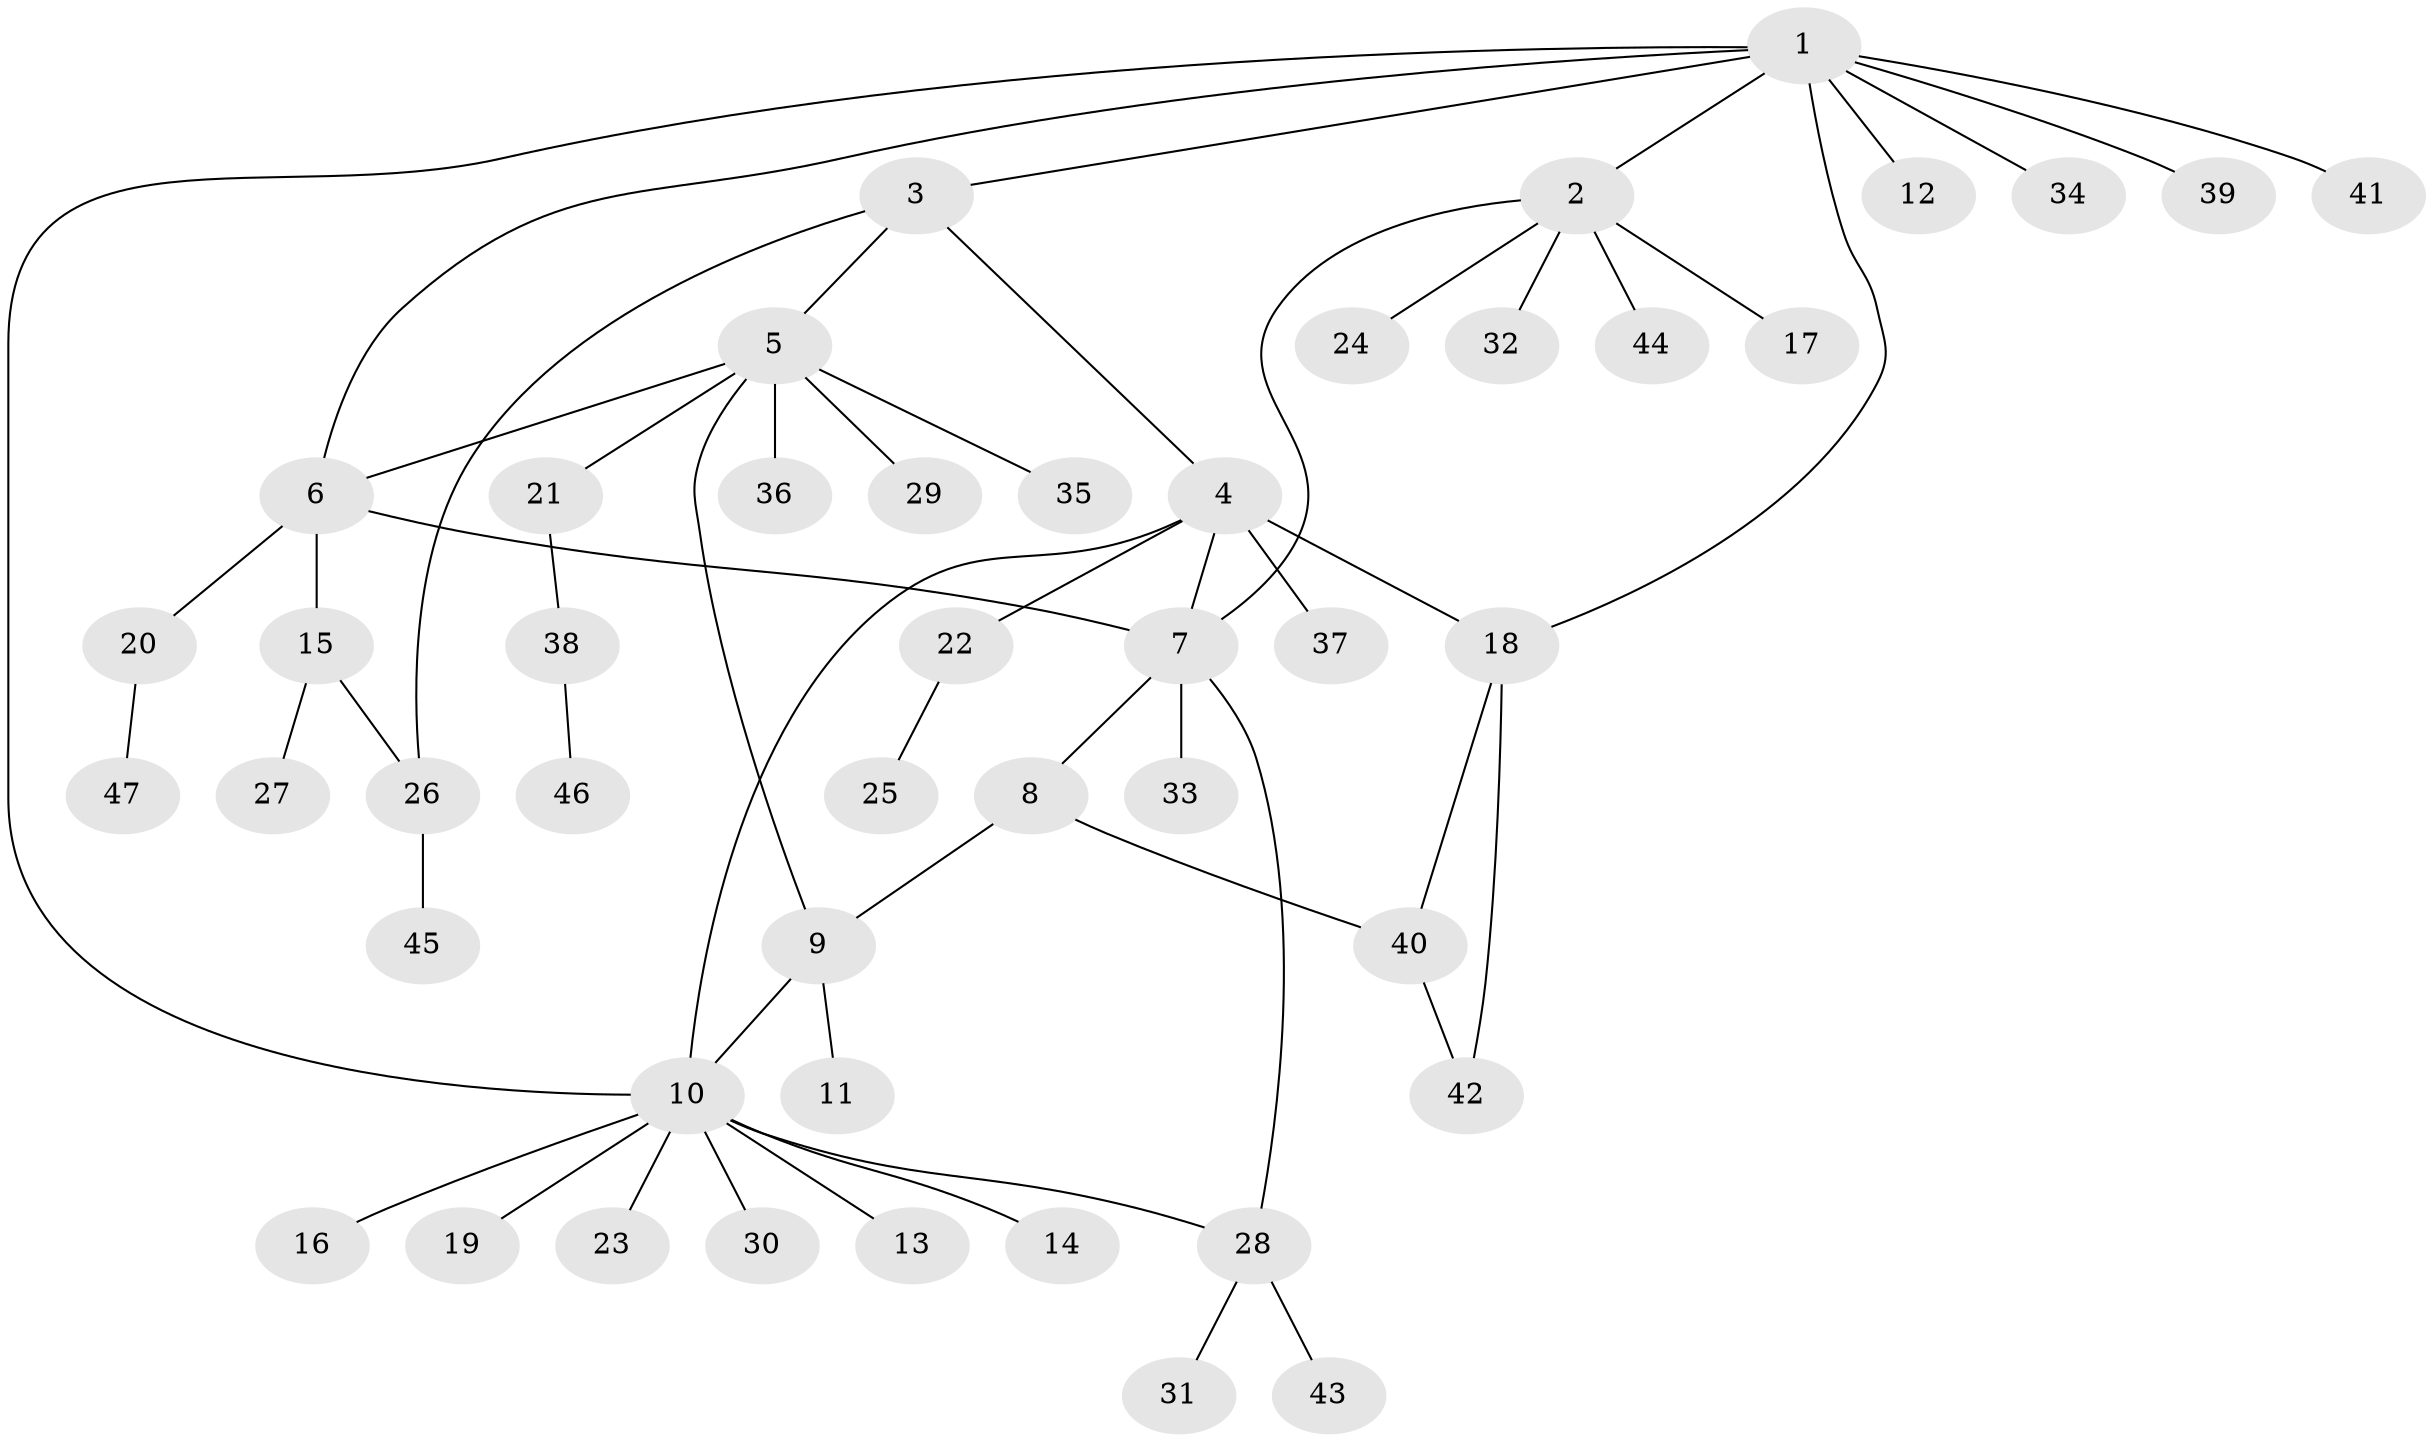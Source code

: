 // coarse degree distribution, {8: 0.030303030303030304, 5: 0.12121212121212122, 6: 0.06060606060606061, 4: 0.06060606060606061, 3: 0.06060606060606061, 9: 0.030303030303030304, 1: 0.5757575757575758, 2: 0.06060606060606061}
// Generated by graph-tools (version 1.1) at 2025/42/03/06/25 10:42:11]
// undirected, 47 vertices, 57 edges
graph export_dot {
graph [start="1"]
  node [color=gray90,style=filled];
  1;
  2;
  3;
  4;
  5;
  6;
  7;
  8;
  9;
  10;
  11;
  12;
  13;
  14;
  15;
  16;
  17;
  18;
  19;
  20;
  21;
  22;
  23;
  24;
  25;
  26;
  27;
  28;
  29;
  30;
  31;
  32;
  33;
  34;
  35;
  36;
  37;
  38;
  39;
  40;
  41;
  42;
  43;
  44;
  45;
  46;
  47;
  1 -- 2;
  1 -- 3;
  1 -- 6;
  1 -- 10;
  1 -- 12;
  1 -- 18;
  1 -- 34;
  1 -- 39;
  1 -- 41;
  2 -- 7;
  2 -- 17;
  2 -- 24;
  2 -- 32;
  2 -- 44;
  3 -- 4;
  3 -- 5;
  3 -- 26;
  4 -- 7;
  4 -- 10;
  4 -- 18;
  4 -- 22;
  4 -- 37;
  5 -- 6;
  5 -- 9;
  5 -- 21;
  5 -- 29;
  5 -- 35;
  5 -- 36;
  6 -- 7;
  6 -- 15;
  6 -- 20;
  7 -- 8;
  7 -- 28;
  7 -- 33;
  8 -- 9;
  8 -- 40;
  9 -- 10;
  9 -- 11;
  10 -- 13;
  10 -- 14;
  10 -- 16;
  10 -- 19;
  10 -- 23;
  10 -- 28;
  10 -- 30;
  15 -- 26;
  15 -- 27;
  18 -- 40;
  18 -- 42;
  20 -- 47;
  21 -- 38;
  22 -- 25;
  26 -- 45;
  28 -- 31;
  28 -- 43;
  38 -- 46;
  40 -- 42;
}
